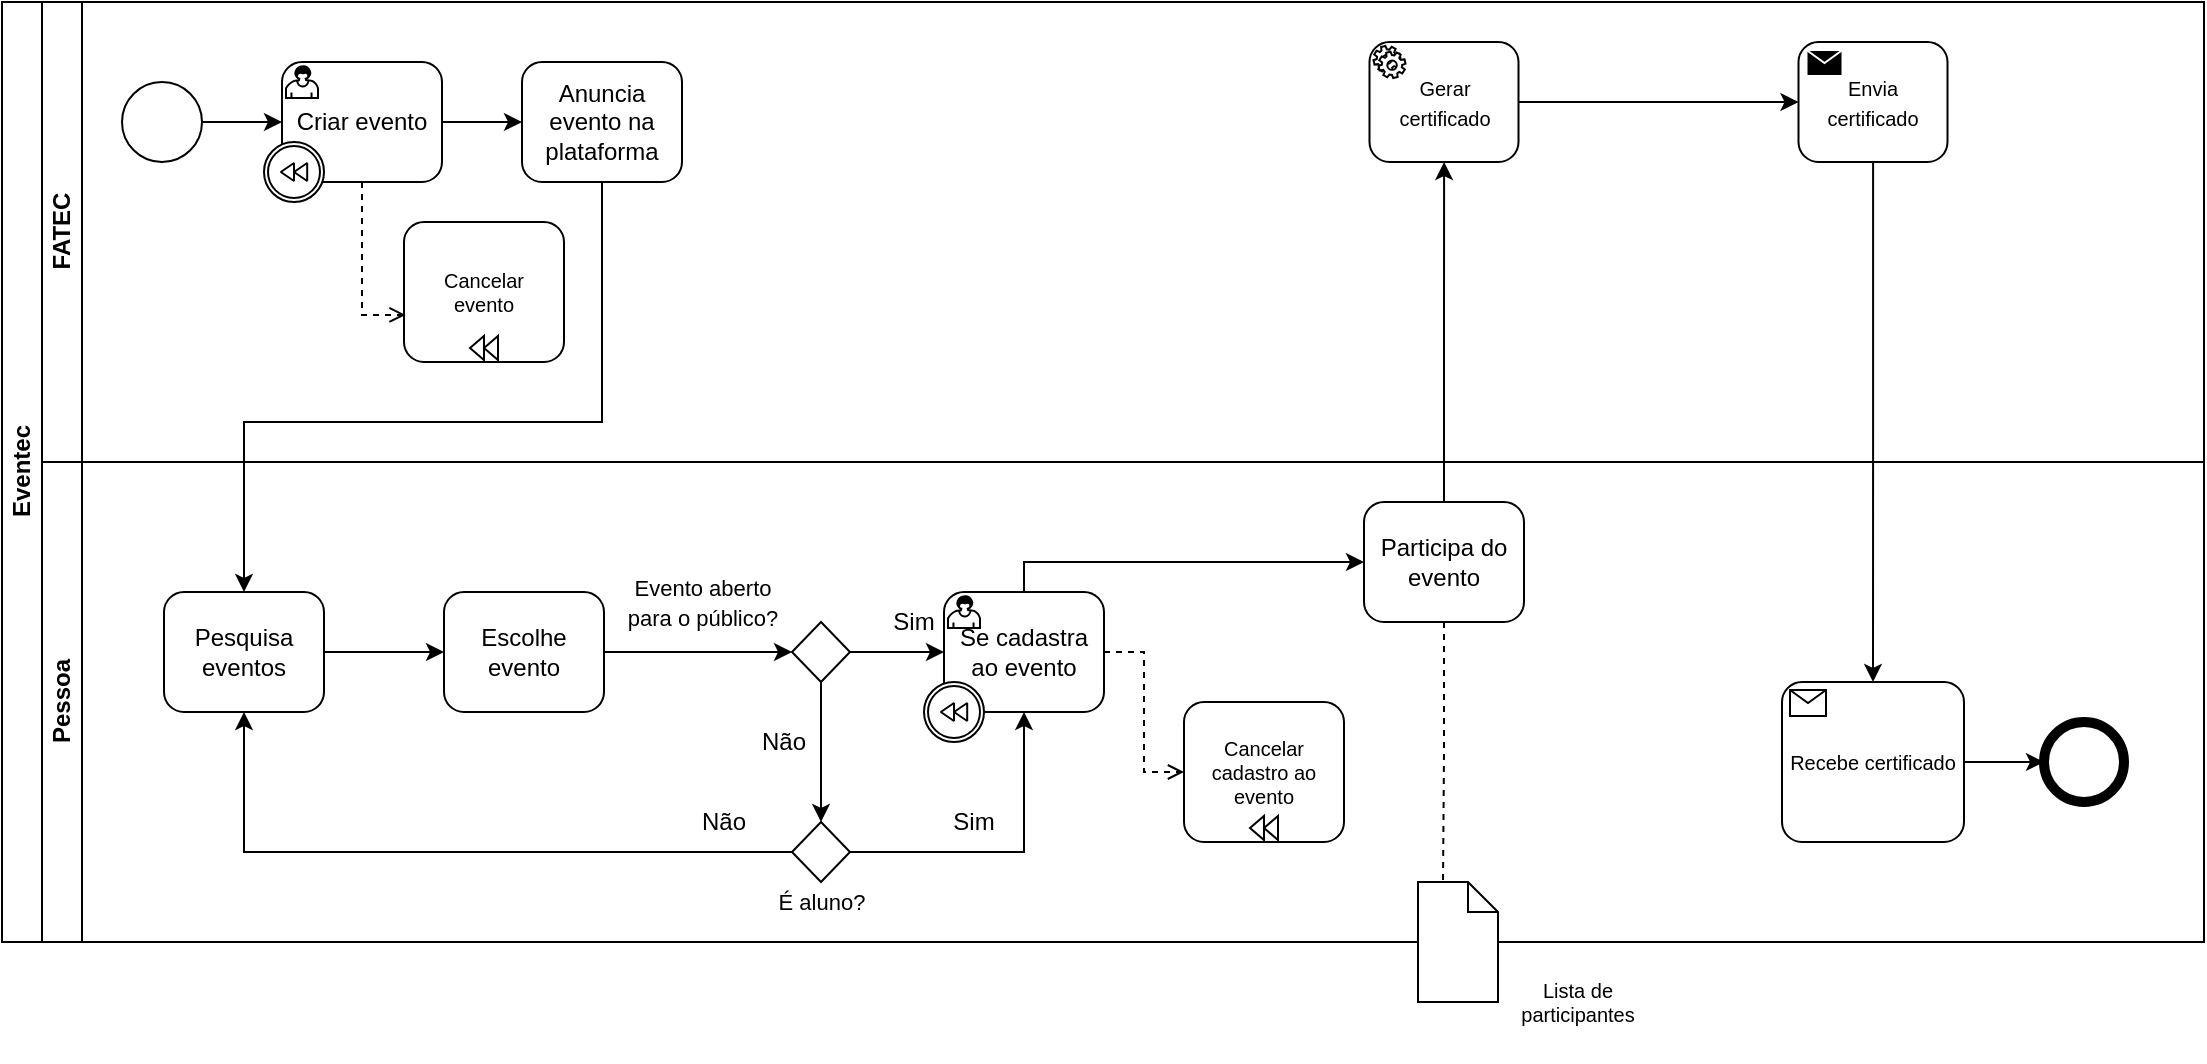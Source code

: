 <mxfile version="20.2.3" type="device" pages="3"><diagram id="prtHgNgQTEPvFCAcTncT" name="Page-1"><mxGraphModel dx="1422" dy="865" grid="1" gridSize="10" guides="1" tooltips="1" connect="1" arrows="1" fold="1" page="1" pageScale="1" pageWidth="827" pageHeight="1169" math="0" shadow="0"><root><mxCell id="0"/><mxCell id="1" parent="0"/><mxCell id="dNxyNK7c78bLwvsdeMH5-19" value="Eventec" style="swimlane;html=1;childLayout=stackLayout;resizeParent=1;resizeParentMax=0;horizontal=0;startSize=20;horizontalStack=0;" parent="1" vertex="1"><mxGeometry x="19" y="20" width="1101" height="470" as="geometry"/></mxCell><mxCell id="dNxyNK7c78bLwvsdeMH5-20" value="FATEC" style="swimlane;html=1;startSize=20;horizontal=0;" parent="dNxyNK7c78bLwvsdeMH5-19" vertex="1"><mxGeometry x="20" width="1081" height="230" as="geometry"/></mxCell><mxCell id="dNxyNK7c78bLwvsdeMH5-25" value="" style="edgeStyle=orthogonalEdgeStyle;rounded=0;orthogonalLoop=1;jettySize=auto;html=1;" parent="dNxyNK7c78bLwvsdeMH5-20" source="dNxyNK7c78bLwvsdeMH5-23" target="dNxyNK7c78bLwvsdeMH5-24" edge="1"><mxGeometry relative="1" as="geometry"><Array as="points"><mxPoint x="151" y="80"/><mxPoint x="151" y="80"/></Array></mxGeometry></mxCell><mxCell id="dNxyNK7c78bLwvsdeMH5-23" value="" style="ellipse;whiteSpace=wrap;html=1;" parent="dNxyNK7c78bLwvsdeMH5-20" vertex="1"><mxGeometry x="40" y="40" width="40" height="40" as="geometry"/></mxCell><mxCell id="YdyIZPquY_7sw6mEs9ZT-1" value="" style="edgeStyle=orthogonalEdgeStyle;rounded=0;orthogonalLoop=1;jettySize=auto;html=1;" parent="dNxyNK7c78bLwvsdeMH5-20" source="dNxyNK7c78bLwvsdeMH5-24" target="dNxyNK7c78bLwvsdeMH5-26" edge="1"><mxGeometry relative="1" as="geometry"/></mxCell><mxCell id="dNxyNK7c78bLwvsdeMH5-26" value="Anuncia evento na plataforma" style="points=[[0.25,0,0],[0.5,0,0],[0.75,0,0],[1,0.25,0],[1,0.5,0],[1,0.75,0],[0.75,1,0],[0.5,1,0],[0.25,1,0],[0,0.75,0],[0,0.5,0],[0,0.25,0]];shape=mxgraph.bpmn.task;whiteSpace=wrap;rectStyle=rounded;size=10;taskMarker=abstract;fontFamily=Helvetica;fontSize=12;fontColor=#000000;align=center;strokeColor=default;fillColor=default;html=1;" parent="dNxyNK7c78bLwvsdeMH5-20" vertex="1"><mxGeometry x="240" y="30" width="80" height="60" as="geometry"/></mxCell><mxCell id="YdyIZPquY_7sw6mEs9ZT-44" value="" style="edgeStyle=orthogonalEdgeStyle;rounded=0;orthogonalLoop=1;jettySize=auto;html=1;fontSize=10;" parent="dNxyNK7c78bLwvsdeMH5-20" source="YdyIZPquY_7sw6mEs9ZT-25" target="YdyIZPquY_7sw6mEs9ZT-43" edge="1"><mxGeometry relative="1" as="geometry"/></mxCell><mxCell id="YdyIZPquY_7sw6mEs9ZT-25" value="&lt;font style=&quot;font-size: 10px;&quot;&gt;Gerar certificado&lt;/font&gt;" style="points=[[0.25,0,0],[0.5,0,0],[0.75,0,0],[1,0.25,0],[1,0.5,0],[1,0.75,0],[0.75,1,0],[0.5,1,0],[0.25,1,0],[0,0.75,0],[0,0.5,0],[0,0.25,0]];shape=mxgraph.bpmn.task;whiteSpace=wrap;rectStyle=rounded;size=10;taskMarker=service;fontFamily=Helvetica;fontSize=12;fontColor=#000000;align=center;strokeColor=default;fillColor=default;html=1;" parent="dNxyNK7c78bLwvsdeMH5-20" vertex="1"><mxGeometry x="663.75" y="20" width="74.5" height="60" as="geometry"/></mxCell><mxCell id="YdyIZPquY_7sw6mEs9ZT-43" value="&lt;font style=&quot;font-size: 10px;&quot;&gt;Envia certificado&lt;/font&gt;" style="points=[[0.25,0,0],[0.5,0,0],[0.75,0,0],[1,0.25,0],[1,0.5,0],[1,0.75,0],[0.75,1,0],[0.5,1,0],[0.25,1,0],[0,0.75,0],[0,0.5,0],[0,0.25,0]];shape=mxgraph.bpmn.task;whiteSpace=wrap;rectStyle=rounded;size=10;taskMarker=send;fontFamily=Helvetica;fontSize=12;fontColor=#000000;align=center;strokeColor=default;fillColor=default;html=1;" parent="dNxyNK7c78bLwvsdeMH5-20" vertex="1"><mxGeometry x="878.25" y="20" width="74.5" height="60" as="geometry"/></mxCell><mxCell id="YdyIZPquY_7sw6mEs9ZT-54" value="Cancelar &#10;evento" style="points=[[0.25,0,0],[0.5,0,0],[0.75,0,0],[1,0.25,0],[1,0.5,0],[1,0.75,0],[0.75,1,0],[0.5,1,0],[0.25,1,0],[0,0.75,0],[0,0.5,0],[0,0.25,0]];shape=mxgraph.bpmn.task;whiteSpace=wrap;rectStyle=rounded;size=10;taskMarker=abstract;isLoopComp=1;fillStyle=auto;fontSize=10;strokeWidth=1;fillColor=default;gradientColor=none;" parent="dNxyNK7c78bLwvsdeMH5-20" vertex="1"><mxGeometry x="181" y="110" width="80" height="70" as="geometry"/></mxCell><mxCell id="YdyIZPquY_7sw6mEs9ZT-56" value="" style="group" parent="dNxyNK7c78bLwvsdeMH5-20" vertex="1" connectable="0"><mxGeometry x="111" y="30" width="89" height="70" as="geometry"/></mxCell><mxCell id="dNxyNK7c78bLwvsdeMH5-24" value="Criar evento" style="points=[[0.25,0,0],[0.5,0,0],[0.75,0,0],[1,0.25,0],[1,0.5,0],[1,0.75,0],[0.75,1,0],[0.5,1,0],[0.25,1,0],[0,0.75,0],[0,0.5,0],[0,0.25,0]];shape=mxgraph.bpmn.task;whiteSpace=wrap;rectStyle=rounded;size=10;taskMarker=user;fontFamily=Helvetica;fontSize=12;fontColor=#000000;align=center;strokeColor=default;fillColor=default;gradientColor=none;html=1;" parent="YdyIZPquY_7sw6mEs9ZT-56" vertex="1"><mxGeometry x="9" width="80" height="60" as="geometry"/></mxCell><mxCell id="YdyIZPquY_7sw6mEs9ZT-55" value="" style="points=[[0.145,0.145,0],[0.5,0,0],[0.855,0.145,0],[1,0.5,0],[0.855,0.855,0],[0.5,1,0],[0.145,0.855,0],[0,0.5,0]];shape=mxgraph.bpmn.event;html=1;verticalLabelPosition=bottom;labelBackgroundColor=#ffffff;verticalAlign=top;align=center;perimeter=ellipsePerimeter;outlineConnect=0;aspect=fixed;outline=boundInt;symbol=compensation;fillStyle=auto;fontSize=10;strokeWidth=1;fillColor=default;gradientColor=none;" parent="YdyIZPquY_7sw6mEs9ZT-56" vertex="1"><mxGeometry y="40" width="30" height="30" as="geometry"/></mxCell><mxCell id="YdyIZPquY_7sw6mEs9ZT-57" style="edgeStyle=orthogonalEdgeStyle;rounded=0;orthogonalLoop=1;jettySize=auto;html=1;entryX=0.01;entryY=0.664;entryDx=0;entryDy=0;entryPerimeter=0;dashed=1;fontSize=10;endArrow=open;endFill=0;" parent="dNxyNK7c78bLwvsdeMH5-20" source="dNxyNK7c78bLwvsdeMH5-24" target="YdyIZPquY_7sw6mEs9ZT-54" edge="1"><mxGeometry relative="1" as="geometry"/></mxCell><mxCell id="dNxyNK7c78bLwvsdeMH5-21" value="Pessoa" style="swimlane;html=1;startSize=20;horizontal=0;fillColor=default;gradientColor=none;" parent="dNxyNK7c78bLwvsdeMH5-19" vertex="1"><mxGeometry x="20" y="230" width="1081" height="240" as="geometry"/></mxCell><mxCell id="YdyIZPquY_7sw6mEs9ZT-5" value="" style="edgeStyle=orthogonalEdgeStyle;rounded=0;orthogonalLoop=1;jettySize=auto;html=1;" parent="dNxyNK7c78bLwvsdeMH5-21" source="YdyIZPquY_7sw6mEs9ZT-2" target="YdyIZPquY_7sw6mEs9ZT-4" edge="1"><mxGeometry relative="1" as="geometry"/></mxCell><mxCell id="YdyIZPquY_7sw6mEs9ZT-2" value="Pesquisa eventos" style="points=[[0.25,0,0],[0.5,0,0],[0.75,0,0],[1,0.25,0],[1,0.5,0],[1,0.75,0],[0.75,1,0],[0.5,1,0],[0.25,1,0],[0,0.75,0],[0,0.5,0],[0,0.25,0]];shape=mxgraph.bpmn.task;whiteSpace=wrap;rectStyle=rounded;size=10;taskMarker=abstract;fontFamily=Helvetica;fontSize=12;fontColor=#000000;align=center;strokeColor=default;fillColor=default;html=1;" parent="dNxyNK7c78bLwvsdeMH5-21" vertex="1"><mxGeometry x="61" y="65" width="80" height="60" as="geometry"/></mxCell><mxCell id="YdyIZPquY_7sw6mEs9ZT-7" value="" style="edgeStyle=orthogonalEdgeStyle;rounded=0;orthogonalLoop=1;jettySize=auto;html=1;" parent="dNxyNK7c78bLwvsdeMH5-21" source="YdyIZPquY_7sw6mEs9ZT-4" target="YdyIZPquY_7sw6mEs9ZT-6" edge="1"><mxGeometry relative="1" as="geometry"/></mxCell><mxCell id="YdyIZPquY_7sw6mEs9ZT-4" value="Escolhe evento" style="points=[[0.25,0,0],[0.5,0,0],[0.75,0,0],[1,0.25,0],[1,0.5,0],[1,0.75,0],[0.75,1,0],[0.5,1,0],[0.25,1,0],[0,0.75,0],[0,0.5,0],[0,0.25,0]];shape=mxgraph.bpmn.task;whiteSpace=wrap;rectStyle=rounded;size=10;taskMarker=abstract;fontFamily=Helvetica;fontSize=12;fontColor=#000000;align=center;strokeColor=default;fillColor=default;html=1;" parent="dNxyNK7c78bLwvsdeMH5-21" vertex="1"><mxGeometry x="201" y="65" width="80" height="60" as="geometry"/></mxCell><mxCell id="YdyIZPquY_7sw6mEs9ZT-16" value="" style="edgeStyle=orthogonalEdgeStyle;rounded=0;orthogonalLoop=1;jettySize=auto;html=1;fontSize=11;exitX=0.5;exitY=1;exitDx=0;exitDy=0;entryX=0.5;entryY=0;entryDx=0;entryDy=0;" parent="dNxyNK7c78bLwvsdeMH5-21" source="YdyIZPquY_7sw6mEs9ZT-6" target="YdyIZPquY_7sw6mEs9ZT-18" edge="1"><mxGeometry relative="1" as="geometry"><mxPoint x="485.5" y="125.0" as="sourcePoint"/><mxPoint x="485.5" y="180.0" as="targetPoint"/></mxGeometry></mxCell><mxCell id="YdyIZPquY_7sw6mEs9ZT-6" value="" style="rhombus;whiteSpace=wrap;html=1;fontColor=#000000;" parent="dNxyNK7c78bLwvsdeMH5-21" vertex="1"><mxGeometry x="375" y="80" width="29" height="30" as="geometry"/></mxCell><mxCell id="YdyIZPquY_7sw6mEs9ZT-8" value="&lt;font style=&quot;font-size: 11px;&quot;&gt;Evento aberto para o público?&lt;/font&gt;" style="text;html=1;strokeColor=none;fillColor=none;align=center;verticalAlign=middle;whiteSpace=wrap;rounded=0;fillStyle=auto;" parent="dNxyNK7c78bLwvsdeMH5-21" vertex="1"><mxGeometry x="291" y="55" width="79" height="30" as="geometry"/></mxCell><mxCell id="YdyIZPquY_7sw6mEs9ZT-14" value="" style="edgeStyle=orthogonalEdgeStyle;rounded=0;orthogonalLoop=1;jettySize=auto;html=1;" parent="dNxyNK7c78bLwvsdeMH5-21" source="YdyIZPquY_7sw6mEs9ZT-9" target="YdyIZPquY_7sw6mEs9ZT-13" edge="1"><mxGeometry relative="1" as="geometry"><Array as="points"><mxPoint x="491" y="50"/></Array></mxGeometry></mxCell><mxCell id="YdyIZPquY_7sw6mEs9ZT-50" style="edgeStyle=orthogonalEdgeStyle;rounded=0;orthogonalLoop=1;jettySize=auto;html=1;entryX=0;entryY=0.5;entryDx=0;entryDy=0;entryPerimeter=0;dashed=1;fontSize=10;endArrow=open;endFill=0;" parent="dNxyNK7c78bLwvsdeMH5-21" source="YdyIZPquY_7sw6mEs9ZT-9" target="YdyIZPquY_7sw6mEs9ZT-49" edge="1"><mxGeometry relative="1" as="geometry"/></mxCell><mxCell id="YdyIZPquY_7sw6mEs9ZT-12" value="Sim" style="text;html=1;strokeColor=none;fillColor=none;align=center;verticalAlign=middle;whiteSpace=wrap;rounded=0;fillStyle=auto;" parent="dNxyNK7c78bLwvsdeMH5-21" vertex="1"><mxGeometry x="421" y="65" width="30" height="30" as="geometry"/></mxCell><mxCell id="YdyIZPquY_7sw6mEs9ZT-11" value="" style="edgeStyle=orthogonalEdgeStyle;rounded=0;orthogonalLoop=1;jettySize=auto;html=1;" parent="dNxyNK7c78bLwvsdeMH5-21" source="YdyIZPquY_7sw6mEs9ZT-6" target="YdyIZPquY_7sw6mEs9ZT-9" edge="1"><mxGeometry relative="1" as="geometry"/></mxCell><mxCell id="YdyIZPquY_7sw6mEs9ZT-13" value="Participa do evento" style="points=[[0.25,0,0],[0.5,0,0],[0.75,0,0],[1,0.25,0],[1,0.5,0],[1,0.75,0],[0.75,1,0],[0.5,1,0],[0.25,1,0],[0,0.75,0],[0,0.5,0],[0,0.25,0]];shape=mxgraph.bpmn.task;whiteSpace=wrap;rectStyle=rounded;size=10;taskMarker=abstract;fontFamily=Helvetica;fontSize=12;fontColor=#000000;align=center;strokeColor=default;fillColor=default;html=1;" parent="dNxyNK7c78bLwvsdeMH5-21" vertex="1"><mxGeometry x="661" y="20" width="80" height="60" as="geometry"/></mxCell><mxCell id="YdyIZPquY_7sw6mEs9ZT-17" value="Não" style="text;html=1;strokeColor=none;fillColor=none;align=center;verticalAlign=middle;whiteSpace=wrap;rounded=0;fillStyle=auto;" parent="dNxyNK7c78bLwvsdeMH5-21" vertex="1"><mxGeometry x="356" y="125" width="30" height="30" as="geometry"/></mxCell><mxCell id="YdyIZPquY_7sw6mEs9ZT-21" style="edgeStyle=orthogonalEdgeStyle;rounded=0;orthogonalLoop=1;jettySize=auto;html=1;entryX=0.5;entryY=1;entryDx=0;entryDy=0;entryPerimeter=0;fontSize=11;" parent="dNxyNK7c78bLwvsdeMH5-21" source="YdyIZPquY_7sw6mEs9ZT-18" target="YdyIZPquY_7sw6mEs9ZT-2" edge="1"><mxGeometry relative="1" as="geometry"/></mxCell><mxCell id="YdyIZPquY_7sw6mEs9ZT-23" style="edgeStyle=orthogonalEdgeStyle;rounded=0;orthogonalLoop=1;jettySize=auto;html=1;entryX=0.5;entryY=1;entryDx=0;entryDy=0;entryPerimeter=0;fontSize=11;" parent="dNxyNK7c78bLwvsdeMH5-21" source="YdyIZPquY_7sw6mEs9ZT-18" target="YdyIZPquY_7sw6mEs9ZT-9" edge="1"><mxGeometry relative="1" as="geometry"/></mxCell><mxCell id="YdyIZPquY_7sw6mEs9ZT-18" value="" style="rhombus;whiteSpace=wrap;html=1;fontColor=#000000;" parent="dNxyNK7c78bLwvsdeMH5-21" vertex="1"><mxGeometry x="375" y="180" width="29" height="30" as="geometry"/></mxCell><mxCell id="YdyIZPquY_7sw6mEs9ZT-20" value="É aluno?" style="text;html=1;strokeColor=none;fillColor=none;align=center;verticalAlign=middle;whiteSpace=wrap;rounded=0;fillStyle=auto;fontSize=11;" parent="dNxyNK7c78bLwvsdeMH5-21" vertex="1"><mxGeometry x="364.5" y="210" width="50" height="20" as="geometry"/></mxCell><mxCell id="YdyIZPquY_7sw6mEs9ZT-22" value="Não" style="text;html=1;strokeColor=none;fillColor=none;align=center;verticalAlign=middle;whiteSpace=wrap;rounded=0;fillStyle=auto;" parent="dNxyNK7c78bLwvsdeMH5-21" vertex="1"><mxGeometry x="326" y="165" width="30" height="30" as="geometry"/></mxCell><mxCell id="YdyIZPquY_7sw6mEs9ZT-24" value="Sim" style="text;html=1;strokeColor=none;fillColor=none;align=center;verticalAlign=middle;whiteSpace=wrap;rounded=0;fillStyle=auto;" parent="dNxyNK7c78bLwvsdeMH5-21" vertex="1"><mxGeometry x="451" y="165" width="30" height="30" as="geometry"/></mxCell><mxCell id="YdyIZPquY_7sw6mEs9ZT-40" value="&lt;font style=&quot;font-size: 10px;&quot;&gt;Recebe certificado&lt;/font&gt;" style="points=[[0.25,0,0],[0.5,0,0],[0.75,0,0],[1,0.25,0],[1,0.5,0],[1,0.75,0],[0.75,1,0],[0.5,1,0],[0.25,1,0],[0,0.75,0],[0,0.5,0],[0,0.25,0]];shape=mxgraph.bpmn.task;whiteSpace=wrap;rectStyle=rounded;size=10;taskMarker=receive;fontFamily=Helvetica;fontSize=12;fontColor=#000000;align=center;strokeColor=default;fillColor=default;html=1;" parent="dNxyNK7c78bLwvsdeMH5-21" vertex="1"><mxGeometry x="870" y="110" width="91" height="80" as="geometry"/></mxCell><mxCell id="YdyIZPquY_7sw6mEs9ZT-38" value="" style="ellipse;whiteSpace=wrap;html=1;gradientColor=none;strokeWidth=5;" parent="dNxyNK7c78bLwvsdeMH5-21" vertex="1"><mxGeometry x="1001" y="130" width="40" height="40" as="geometry"/></mxCell><mxCell id="YdyIZPquY_7sw6mEs9ZT-42" value="" style="edgeStyle=orthogonalEdgeStyle;rounded=0;orthogonalLoop=1;jettySize=auto;html=1;fontSize=10;" parent="dNxyNK7c78bLwvsdeMH5-21" source="YdyIZPquY_7sw6mEs9ZT-40" edge="1"><mxGeometry relative="1" as="geometry"><mxPoint x="1001" y="150.0" as="targetPoint"/></mxGeometry></mxCell><mxCell id="YdyIZPquY_7sw6mEs9ZT-49" value="Cancelar cadastro ao evento" style="points=[[0.25,0,0],[0.5,0,0],[0.75,0,0],[1,0.25,0],[1,0.5,0],[1,0.75,0],[0.75,1,0],[0.5,1,0],[0.25,1,0],[0,0.75,0],[0,0.5,0],[0,0.25,0]];shape=mxgraph.bpmn.task;whiteSpace=wrap;rectStyle=rounded;size=10;taskMarker=abstract;isLoopComp=1;fillStyle=auto;fontSize=10;strokeWidth=1;fillColor=default;gradientColor=none;" parent="dNxyNK7c78bLwvsdeMH5-21" vertex="1"><mxGeometry x="571" y="120" width="80" height="70" as="geometry"/></mxCell><mxCell id="YdyIZPquY_7sw6mEs9ZT-53" value="" style="group" parent="dNxyNK7c78bLwvsdeMH5-21" vertex="1" connectable="0"><mxGeometry x="441" y="65" width="90" height="75" as="geometry"/></mxCell><mxCell id="YdyIZPquY_7sw6mEs9ZT-9" value="Se cadastra ao evento" style="points=[[0.25,0,0],[0.5,0,0],[0.75,0,0],[1,0.25,0],[1,0.5,0],[1,0.75,0],[0.75,1,0],[0.5,1,0],[0.25,1,0],[0,0.75,0],[0,0.5,0],[0,0.25,0]];shape=mxgraph.bpmn.task;whiteSpace=wrap;rectStyle=rounded;size=10;taskMarker=user;fontFamily=Helvetica;fontSize=12;fontColor=#000000;align=center;strokeColor=default;fillColor=default;html=1;" parent="YdyIZPquY_7sw6mEs9ZT-53" vertex="1"><mxGeometry x="10" width="80" height="60" as="geometry"/></mxCell><mxCell id="YdyIZPquY_7sw6mEs9ZT-52" value="" style="points=[[0.145,0.145,0],[0.5,0,0],[0.855,0.145,0],[1,0.5,0],[0.855,0.855,0],[0.5,1,0],[0.145,0.855,0],[0,0.5,0]];shape=mxgraph.bpmn.event;html=1;verticalLabelPosition=bottom;labelBackgroundColor=#ffffff;verticalAlign=top;align=center;perimeter=ellipsePerimeter;outlineConnect=0;aspect=fixed;outline=boundInt;symbol=compensation;fillStyle=auto;fontSize=10;strokeWidth=1;fillColor=default;gradientColor=none;" parent="YdyIZPquY_7sw6mEs9ZT-53" vertex="1"><mxGeometry y="45" width="30" height="30" as="geometry"/></mxCell><mxCell id="YdyIZPquY_7sw6mEs9ZT-3" value="" style="edgeStyle=orthogonalEdgeStyle;rounded=0;orthogonalLoop=1;jettySize=auto;html=1;" parent="dNxyNK7c78bLwvsdeMH5-19" source="dNxyNK7c78bLwvsdeMH5-26" target="YdyIZPquY_7sw6mEs9ZT-2" edge="1"><mxGeometry relative="1" as="geometry"><Array as="points"><mxPoint x="300" y="210"/><mxPoint x="121" y="210"/></Array></mxGeometry></mxCell><mxCell id="YdyIZPquY_7sw6mEs9ZT-30" value="" style="edgeStyle=orthogonalEdgeStyle;rounded=0;orthogonalLoop=1;jettySize=auto;html=1;fontSize=10;" parent="dNxyNK7c78bLwvsdeMH5-19" source="YdyIZPquY_7sw6mEs9ZT-13" target="YdyIZPquY_7sw6mEs9ZT-25" edge="1"><mxGeometry relative="1" as="geometry"/></mxCell><mxCell id="YdyIZPquY_7sw6mEs9ZT-45" value="" style="edgeStyle=orthogonalEdgeStyle;rounded=0;orthogonalLoop=1;jettySize=auto;html=1;fontSize=10;" parent="dNxyNK7c78bLwvsdeMH5-19" source="YdyIZPquY_7sw6mEs9ZT-43" target="YdyIZPquY_7sw6mEs9ZT-40" edge="1"><mxGeometry relative="1" as="geometry"/></mxCell><mxCell id="YdyIZPquY_7sw6mEs9ZT-46" value="" style="shape=mxgraph.bpmn.data;labelPosition=center;verticalLabelPosition=bottom;align=center;verticalAlign=top;whiteSpace=wrap;size=15;html=1;fillStyle=auto;fontSize=10;strokeWidth=1;fillColor=default;gradientColor=none;" parent="1" vertex="1"><mxGeometry x="727" y="460" width="40" height="60" as="geometry"/></mxCell><mxCell id="YdyIZPquY_7sw6mEs9ZT-47" style="edgeStyle=orthogonalEdgeStyle;rounded=0;orthogonalLoop=1;jettySize=auto;html=1;entryX=0;entryY=0;entryDx=12.5;entryDy=0;entryPerimeter=0;fontSize=10;dashed=1;endArrow=none;endFill=0;exitX=0.5;exitY=1;exitDx=0;exitDy=0;exitPerimeter=0;" parent="1" source="YdyIZPquY_7sw6mEs9ZT-13" target="YdyIZPquY_7sw6mEs9ZT-46" edge="1"><mxGeometry relative="1" as="geometry"><mxPoint x="740" y="240" as="sourcePoint"/></mxGeometry></mxCell><mxCell id="YdyIZPquY_7sw6mEs9ZT-48" value="Lista de participantes" style="text;html=1;strokeColor=none;fillColor=none;align=center;verticalAlign=middle;whiteSpace=wrap;rounded=0;fillStyle=auto;fontSize=10;" parent="1" vertex="1"><mxGeometry x="777" y="490" width="60" height="60" as="geometry"/></mxCell></root></mxGraphModel></diagram><diagram id="8FFed4h-5HtPBYfu9Eld" name="Página-2"><mxGraphModel dx="1422" dy="865" grid="1" gridSize="10" guides="1" tooltips="1" connect="1" arrows="1" fold="1" page="1" pageScale="1" pageWidth="827" pageHeight="1169" math="0" shadow="0"><root><mxCell id="0"/><mxCell id="1" parent="0"/><mxCell id="gJP5-0ZX65lnJ2jsOO3G-1" value="Eventec" style="swimlane;html=1;childLayout=stackLayout;resizeParent=1;resizeParentMax=0;horizontal=0;startSize=20;horizontalStack=0;" vertex="1" parent="1"><mxGeometry x="110" y="20" width="591" height="470" as="geometry"/></mxCell><mxCell id="gJP5-0ZX65lnJ2jsOO3G-2" value="FATEC" style="swimlane;html=1;startSize=20;horizontal=0;" vertex="1" parent="gJP5-0ZX65lnJ2jsOO3G-1"><mxGeometry x="20" width="571" height="230" as="geometry"/></mxCell><mxCell id="gJP5-0ZX65lnJ2jsOO3G-3" value="" style="edgeStyle=orthogonalEdgeStyle;rounded=0;orthogonalLoop=1;jettySize=auto;html=1;" edge="1" parent="gJP5-0ZX65lnJ2jsOO3G-2" source="gJP5-0ZX65lnJ2jsOO3G-4" target="gJP5-0ZX65lnJ2jsOO3G-12"><mxGeometry relative="1" as="geometry"><Array as="points"><mxPoint x="151" y="80"/><mxPoint x="151" y="80"/></Array></mxGeometry></mxCell><mxCell id="gJP5-0ZX65lnJ2jsOO3G-4" value="" style="ellipse;whiteSpace=wrap;html=1;" vertex="1" parent="gJP5-0ZX65lnJ2jsOO3G-2"><mxGeometry x="40" y="40" width="40" height="40" as="geometry"/></mxCell><mxCell id="gJP5-0ZX65lnJ2jsOO3G-5" value="" style="edgeStyle=orthogonalEdgeStyle;rounded=0;orthogonalLoop=1;jettySize=auto;html=1;" edge="1" parent="gJP5-0ZX65lnJ2jsOO3G-2" source="gJP5-0ZX65lnJ2jsOO3G-12" target="gJP5-0ZX65lnJ2jsOO3G-6"><mxGeometry relative="1" as="geometry"/></mxCell><mxCell id="gJP5-0ZX65lnJ2jsOO3G-6" value="Anuncia evento na plataforma" style="points=[[0.25,0,0],[0.5,0,0],[0.75,0,0],[1,0.25,0],[1,0.5,0],[1,0.75,0],[0.75,1,0],[0.5,1,0],[0.25,1,0],[0,0.75,0],[0,0.5,0],[0,0.25,0]];shape=mxgraph.bpmn.task;whiteSpace=wrap;rectStyle=rounded;size=10;taskMarker=abstract;fontFamily=Helvetica;fontSize=12;fontColor=#000000;align=center;strokeColor=default;fillColor=default;html=1;" vertex="1" parent="gJP5-0ZX65lnJ2jsOO3G-2"><mxGeometry x="240" y="30" width="80" height="60" as="geometry"/></mxCell><mxCell id="gJP5-0ZX65lnJ2jsOO3G-10" value="Cancelar &#10;evento" style="points=[[0.25,0,0],[0.5,0,0],[0.75,0,0],[1,0.25,0],[1,0.5,0],[1,0.75,0],[0.75,1,0],[0.5,1,0],[0.25,1,0],[0,0.75,0],[0,0.5,0],[0,0.25,0]];shape=mxgraph.bpmn.task;whiteSpace=wrap;rectStyle=rounded;size=10;taskMarker=abstract;isLoopComp=1;fillStyle=auto;fontSize=10;strokeWidth=1;fillColor=default;gradientColor=none;" vertex="1" parent="gJP5-0ZX65lnJ2jsOO3G-2"><mxGeometry x="181" y="110" width="80" height="70" as="geometry"/></mxCell><mxCell id="gJP5-0ZX65lnJ2jsOO3G-11" value="" style="group" vertex="1" connectable="0" parent="gJP5-0ZX65lnJ2jsOO3G-2"><mxGeometry x="111" y="30" width="89" height="70" as="geometry"/></mxCell><mxCell id="gJP5-0ZX65lnJ2jsOO3G-12" value="Criar evento" style="points=[[0.25,0,0],[0.5,0,0],[0.75,0,0],[1,0.25,0],[1,0.5,0],[1,0.75,0],[0.75,1,0],[0.5,1,0],[0.25,1,0],[0,0.75,0],[0,0.5,0],[0,0.25,0]];shape=mxgraph.bpmn.task;whiteSpace=wrap;rectStyle=rounded;size=10;taskMarker=user;fontFamily=Helvetica;fontSize=12;fontColor=#000000;align=center;strokeColor=default;fillColor=default;gradientColor=none;html=1;" vertex="1" parent="gJP5-0ZX65lnJ2jsOO3G-11"><mxGeometry x="9" width="80" height="60" as="geometry"/></mxCell><mxCell id="gJP5-0ZX65lnJ2jsOO3G-13" value="" style="points=[[0.145,0.145,0],[0.5,0,0],[0.855,0.145,0],[1,0.5,0],[0.855,0.855,0],[0.5,1,0],[0.145,0.855,0],[0,0.5,0]];shape=mxgraph.bpmn.event;html=1;verticalLabelPosition=bottom;labelBackgroundColor=#ffffff;verticalAlign=top;align=center;perimeter=ellipsePerimeter;outlineConnect=0;aspect=fixed;outline=boundInt;symbol=compensation;fillStyle=auto;fontSize=10;strokeWidth=1;fillColor=default;gradientColor=none;" vertex="1" parent="gJP5-0ZX65lnJ2jsOO3G-11"><mxGeometry y="40" width="30" height="30" as="geometry"/></mxCell><mxCell id="gJP5-0ZX65lnJ2jsOO3G-14" style="edgeStyle=orthogonalEdgeStyle;rounded=0;orthogonalLoop=1;jettySize=auto;html=1;entryX=0.01;entryY=0.664;entryDx=0;entryDy=0;entryPerimeter=0;dashed=1;fontSize=10;endArrow=open;endFill=0;" edge="1" parent="gJP5-0ZX65lnJ2jsOO3G-2" source="gJP5-0ZX65lnJ2jsOO3G-12" target="gJP5-0ZX65lnJ2jsOO3G-10"><mxGeometry relative="1" as="geometry"/></mxCell><mxCell id="gJP5-0ZX65lnJ2jsOO3G-15" value="Pessoa" style="swimlane;html=1;startSize=20;horizontal=0;fillColor=default;gradientColor=none;" vertex="1" parent="gJP5-0ZX65lnJ2jsOO3G-1"><mxGeometry x="20" y="230" width="571" height="240" as="geometry"/></mxCell><mxCell id="gJP5-0ZX65lnJ2jsOO3G-16" value="" style="edgeStyle=orthogonalEdgeStyle;rounded=0;orthogonalLoop=1;jettySize=auto;html=1;" edge="1" parent="gJP5-0ZX65lnJ2jsOO3G-15" source="gJP5-0ZX65lnJ2jsOO3G-17" target="gJP5-0ZX65lnJ2jsOO3G-19"><mxGeometry relative="1" as="geometry"/></mxCell><mxCell id="gJP5-0ZX65lnJ2jsOO3G-17" value="Pesquisa eventos" style="points=[[0.25,0,0],[0.5,0,0],[0.75,0,0],[1,0.25,0],[1,0.5,0],[1,0.75,0],[0.75,1,0],[0.5,1,0],[0.25,1,0],[0,0.75,0],[0,0.5,0],[0,0.25,0]];shape=mxgraph.bpmn.task;whiteSpace=wrap;rectStyle=rounded;size=10;taskMarker=abstract;fontFamily=Helvetica;fontSize=12;fontColor=#000000;align=center;strokeColor=default;fillColor=default;html=1;" vertex="1" parent="gJP5-0ZX65lnJ2jsOO3G-15"><mxGeometry x="61" y="65" width="80" height="60" as="geometry"/></mxCell><mxCell id="gJP5-0ZX65lnJ2jsOO3G-18" value="" style="edgeStyle=orthogonalEdgeStyle;rounded=0;orthogonalLoop=1;jettySize=auto;html=1;" edge="1" parent="gJP5-0ZX65lnJ2jsOO3G-15" source="gJP5-0ZX65lnJ2jsOO3G-19" target="gJP5-0ZX65lnJ2jsOO3G-21"><mxGeometry relative="1" as="geometry"/></mxCell><mxCell id="gJP5-0ZX65lnJ2jsOO3G-19" value="Escolhe evento" style="points=[[0.25,0,0],[0.5,0,0],[0.75,0,0],[1,0.25,0],[1,0.5,0],[1,0.75,0],[0.75,1,0],[0.5,1,0],[0.25,1,0],[0,0.75,0],[0,0.5,0],[0,0.25,0]];shape=mxgraph.bpmn.task;whiteSpace=wrap;rectStyle=rounded;size=10;taskMarker=abstract;fontFamily=Helvetica;fontSize=12;fontColor=#000000;align=center;strokeColor=default;fillColor=default;html=1;" vertex="1" parent="gJP5-0ZX65lnJ2jsOO3G-15"><mxGeometry x="201" y="65" width="80" height="60" as="geometry"/></mxCell><mxCell id="gJP5-0ZX65lnJ2jsOO3G-20" value="" style="edgeStyle=orthogonalEdgeStyle;rounded=0;orthogonalLoop=1;jettySize=auto;html=1;fontSize=11;exitX=0.5;exitY=1;exitDx=0;exitDy=0;entryX=0.5;entryY=0;entryDx=0;entryDy=0;" edge="1" parent="gJP5-0ZX65lnJ2jsOO3G-15" source="gJP5-0ZX65lnJ2jsOO3G-21" target="gJP5-0ZX65lnJ2jsOO3G-31"><mxGeometry relative="1" as="geometry"><mxPoint x="485.5" y="125.0" as="sourcePoint"/><mxPoint x="485.5" y="180.0" as="targetPoint"/></mxGeometry></mxCell><mxCell id="gJP5-0ZX65lnJ2jsOO3G-21" value="" style="rhombus;whiteSpace=wrap;html=1;fontColor=#000000;" vertex="1" parent="gJP5-0ZX65lnJ2jsOO3G-15"><mxGeometry x="375" y="80" width="29" height="30" as="geometry"/></mxCell><mxCell id="gJP5-0ZX65lnJ2jsOO3G-22" value="&lt;font style=&quot;font-size: 11px;&quot;&gt;Evento aberto para o público?&lt;/font&gt;" style="text;html=1;strokeColor=none;fillColor=none;align=center;verticalAlign=middle;whiteSpace=wrap;rounded=0;fillStyle=auto;" vertex="1" parent="gJP5-0ZX65lnJ2jsOO3G-15"><mxGeometry x="291" y="55" width="79" height="30" as="geometry"/></mxCell><mxCell id="gJP5-0ZX65lnJ2jsOO3G-25" value="Sim" style="text;html=1;strokeColor=none;fillColor=none;align=center;verticalAlign=middle;whiteSpace=wrap;rounded=0;fillStyle=auto;" vertex="1" parent="gJP5-0ZX65lnJ2jsOO3G-15"><mxGeometry x="421" y="65" width="30" height="30" as="geometry"/></mxCell><mxCell id="gJP5-0ZX65lnJ2jsOO3G-26" value="" style="edgeStyle=orthogonalEdgeStyle;rounded=0;orthogonalLoop=1;jettySize=auto;html=1;entryX=0;entryY=0.5;entryDx=0;entryDy=0;entryPerimeter=0;" edge="1" parent="gJP5-0ZX65lnJ2jsOO3G-15" source="gJP5-0ZX65lnJ2jsOO3G-21" target="gJP5-0ZX65lnJ2jsOO3G-109"><mxGeometry relative="1" as="geometry"><mxPoint x="451" y="95" as="targetPoint"/></mxGeometry></mxCell><mxCell id="gJP5-0ZX65lnJ2jsOO3G-28" value="Não" style="text;html=1;strokeColor=none;fillColor=none;align=center;verticalAlign=middle;whiteSpace=wrap;rounded=0;fillStyle=auto;" vertex="1" parent="gJP5-0ZX65lnJ2jsOO3G-15"><mxGeometry x="356" y="125" width="30" height="30" as="geometry"/></mxCell><mxCell id="gJP5-0ZX65lnJ2jsOO3G-29" style="edgeStyle=orthogonalEdgeStyle;rounded=0;orthogonalLoop=1;jettySize=auto;html=1;entryX=0.5;entryY=1;entryDx=0;entryDy=0;entryPerimeter=0;fontSize=11;" edge="1" parent="gJP5-0ZX65lnJ2jsOO3G-15" source="gJP5-0ZX65lnJ2jsOO3G-31" target="gJP5-0ZX65lnJ2jsOO3G-17"><mxGeometry relative="1" as="geometry"/></mxCell><mxCell id="gJP5-0ZX65lnJ2jsOO3G-30" style="edgeStyle=orthogonalEdgeStyle;rounded=0;orthogonalLoop=1;jettySize=auto;html=1;fontSize=11;" edge="1" parent="gJP5-0ZX65lnJ2jsOO3G-15" source="gJP5-0ZX65lnJ2jsOO3G-31" target="gJP5-0ZX65lnJ2jsOO3G-109"><mxGeometry relative="1" as="geometry"><mxPoint x="491" y="125" as="targetPoint"/></mxGeometry></mxCell><mxCell id="gJP5-0ZX65lnJ2jsOO3G-31" value="" style="rhombus;whiteSpace=wrap;html=1;fontColor=#000000;" vertex="1" parent="gJP5-0ZX65lnJ2jsOO3G-15"><mxGeometry x="375" y="180" width="29" height="30" as="geometry"/></mxCell><mxCell id="gJP5-0ZX65lnJ2jsOO3G-32" value="É aluno?" style="text;html=1;strokeColor=none;fillColor=none;align=center;verticalAlign=middle;whiteSpace=wrap;rounded=0;fillStyle=auto;fontSize=11;" vertex="1" parent="gJP5-0ZX65lnJ2jsOO3G-15"><mxGeometry x="364.5" y="210" width="50" height="20" as="geometry"/></mxCell><mxCell id="gJP5-0ZX65lnJ2jsOO3G-33" value="Não" style="text;html=1;strokeColor=none;fillColor=none;align=center;verticalAlign=middle;whiteSpace=wrap;rounded=0;fillStyle=auto;" vertex="1" parent="gJP5-0ZX65lnJ2jsOO3G-15"><mxGeometry x="326" y="165" width="30" height="30" as="geometry"/></mxCell><mxCell id="gJP5-0ZX65lnJ2jsOO3G-34" value="Sim" style="text;html=1;strokeColor=none;fillColor=none;align=center;verticalAlign=middle;whiteSpace=wrap;rounded=0;fillStyle=auto;" vertex="1" parent="gJP5-0ZX65lnJ2jsOO3G-15"><mxGeometry x="451" y="165" width="30" height="30" as="geometry"/></mxCell><mxCell id="gJP5-0ZX65lnJ2jsOO3G-109" value="" style="points=[[0.145,0.145,0],[0.5,0,0],[0.855,0.145,0],[1,0.5,0],[0.855,0.855,0],[0.5,1,0],[0.145,0.855,0],[0,0.5,0]];shape=mxgraph.bpmn.event;html=1;verticalLabelPosition=bottom;labelBackgroundColor=#ffffff;verticalAlign=top;align=center;perimeter=ellipsePerimeter;outlineConnect=0;aspect=fixed;outline=throwing;symbol=link;" vertex="1" parent="gJP5-0ZX65lnJ2jsOO3G-15"><mxGeometry x="461" y="70" width="50" height="50" as="geometry"/></mxCell><mxCell id="gJP5-0ZX65lnJ2jsOO3G-42" value="" style="edgeStyle=orthogonalEdgeStyle;rounded=0;orthogonalLoop=1;jettySize=auto;html=1;" edge="1" parent="gJP5-0ZX65lnJ2jsOO3G-1" source="gJP5-0ZX65lnJ2jsOO3G-6" target="gJP5-0ZX65lnJ2jsOO3G-17"><mxGeometry relative="1" as="geometry"><Array as="points"><mxPoint x="300" y="210"/><mxPoint x="121" y="210"/></Array></mxGeometry></mxCell></root></mxGraphModel></diagram><diagram id="TMGofLvJNlLmMijj6DC3" name="Página-3"><mxGraphModel dx="1422" dy="865" grid="1" gridSize="10" guides="1" tooltips="1" connect="1" arrows="1" fold="1" page="1" pageScale="1" pageWidth="827" pageHeight="1169" math="0" shadow="0"><root><mxCell id="0"/><mxCell id="1" parent="0"/><mxCell id="_PsJORJAsikZf9ZJobH9-1" value="" style="shape=mxgraph.bpmn.data;labelPosition=center;verticalLabelPosition=bottom;align=center;verticalAlign=top;whiteSpace=wrap;size=15;html=1;fillStyle=auto;fontSize=10;strokeWidth=1;fillColor=default;gradientColor=none;" vertex="1" parent="1"><mxGeometry x="469" y="510" width="40" height="60" as="geometry"/></mxCell><mxCell id="_PsJORJAsikZf9ZJobH9-2" style="edgeStyle=orthogonalEdgeStyle;rounded=0;orthogonalLoop=1;jettySize=auto;html=1;entryX=0.5;entryY=0;entryDx=0;entryDy=0;entryPerimeter=0;fontSize=10;dashed=1;endArrow=none;endFill=0;exitX=0.75;exitY=1;exitDx=0;exitDy=0;exitPerimeter=0;" edge="1" parent="1" source="_PsJORJAsikZf9ZJobH9-16" target="_PsJORJAsikZf9ZJobH9-1"><mxGeometry relative="1" as="geometry"><mxPoint x="689" y="-280" as="sourcePoint"/></mxGeometry></mxCell><mxCell id="_PsJORJAsikZf9ZJobH9-3" value="Lista de participantes" style="text;html=1;strokeColor=none;fillColor=none;align=center;verticalAlign=middle;whiteSpace=wrap;rounded=0;fillStyle=auto;fontSize=10;" vertex="1" parent="1"><mxGeometry x="509" y="510" width="60" height="60" as="geometry"/></mxCell><mxCell id="_PsJORJAsikZf9ZJobH9-4" value="Eventec" style="swimlane;html=1;childLayout=stackLayout;resizeParent=1;resizeParentMax=0;horizontal=0;startSize=20;horizontalStack=0;" vertex="1" parent="1"><mxGeometry x="118" y="20" width="591" height="470" as="geometry"/></mxCell><mxCell id="_PsJORJAsikZf9ZJobH9-5" value="FATEC" style="swimlane;html=1;startSize=20;horizontal=0;" vertex="1" parent="_PsJORJAsikZf9ZJobH9-4"><mxGeometry x="20" width="571" height="230" as="geometry"/></mxCell><mxCell id="_PsJORJAsikZf9ZJobH9-6" value="" style="edgeStyle=orthogonalEdgeStyle;rounded=0;orthogonalLoop=1;jettySize=auto;html=1;fontSize=10;" edge="1" parent="_PsJORJAsikZf9ZJobH9-5" source="_PsJORJAsikZf9ZJobH9-7" target="_PsJORJAsikZf9ZJobH9-8"><mxGeometry relative="1" as="geometry"/></mxCell><mxCell id="_PsJORJAsikZf9ZJobH9-7" value="&lt;font style=&quot;font-size: 10px;&quot;&gt;Gerar certificado&lt;/font&gt;" style="points=[[0.25,0,0],[0.5,0,0],[0.75,0,0],[1,0.25,0],[1,0.5,0],[1,0.75,0],[0.75,1,0],[0.5,1,0],[0.25,1,0],[0,0.75,0],[0,0.5,0],[0,0.25,0]];shape=mxgraph.bpmn.task;whiteSpace=wrap;rectStyle=rounded;size=10;taskMarker=service;fontFamily=Helvetica;fontSize=12;fontColor=#000000;align=center;strokeColor=default;fillColor=default;html=1;" vertex="1" parent="_PsJORJAsikZf9ZJobH9-5"><mxGeometry x="293.75" y="30" width="74.5" height="60" as="geometry"/></mxCell><mxCell id="_PsJORJAsikZf9ZJobH9-8" value="&lt;font style=&quot;font-size: 10px;&quot;&gt;Envia certificado&lt;/font&gt;" style="points=[[0.25,0,0],[0.5,0,0],[0.75,0,0],[1,0.25,0],[1,0.5,0],[1,0.75,0],[0.75,1,0],[0.5,1,0],[0.25,1,0],[0,0.75,0],[0,0.5,0],[0,0.25,0]];shape=mxgraph.bpmn.task;whiteSpace=wrap;rectStyle=rounded;size=10;taskMarker=send;fontFamily=Helvetica;fontSize=12;fontColor=#000000;align=center;strokeColor=default;fillColor=default;html=1;" vertex="1" parent="_PsJORJAsikZf9ZJobH9-5"><mxGeometry x="399.25" y="30" width="74.5" height="60" as="geometry"/></mxCell><mxCell id="_PsJORJAsikZf9ZJobH9-9" value="" style="edgeStyle=orthogonalEdgeStyle;rounded=0;orthogonalLoop=1;jettySize=auto;html=1;fontSize=10;" edge="1" parent="_PsJORJAsikZf9ZJobH9-4" source="_PsJORJAsikZf9ZJobH9-16" target="_PsJORJAsikZf9ZJobH9-7"><mxGeometry relative="1" as="geometry"/></mxCell><mxCell id="_PsJORJAsikZf9ZJobH9-10" value="" style="edgeStyle=orthogonalEdgeStyle;rounded=0;orthogonalLoop=1;jettySize=auto;html=1;fontSize=10;" edge="1" parent="_PsJORJAsikZf9ZJobH9-4" source="_PsJORJAsikZf9ZJobH9-8" target="_PsJORJAsikZf9ZJobH9-19"><mxGeometry relative="1" as="geometry"/></mxCell><mxCell id="_PsJORJAsikZf9ZJobH9-11" value="Pessoa" style="swimlane;html=1;startSize=20;horizontal=0;fillColor=default;gradientColor=none;" vertex="1" parent="_PsJORJAsikZf9ZJobH9-4"><mxGeometry x="20" y="230" width="571" height="240" as="geometry"/></mxCell><mxCell id="_PsJORJAsikZf9ZJobH9-12" value="" style="edgeStyle=orthogonalEdgeStyle;rounded=0;orthogonalLoop=1;jettySize=auto;html=1;" edge="1" parent="_PsJORJAsikZf9ZJobH9-11" source="_PsJORJAsikZf9ZJobH9-24" target="_PsJORJAsikZf9ZJobH9-16"><mxGeometry relative="1" as="geometry"><Array as="points"><mxPoint x="161" y="60"/></Array></mxGeometry></mxCell><mxCell id="_PsJORJAsikZf9ZJobH9-13" style="edgeStyle=orthogonalEdgeStyle;rounded=0;orthogonalLoop=1;jettySize=auto;html=1;entryX=0;entryY=0.5;entryDx=0;entryDy=0;entryPerimeter=0;dashed=1;fontSize=10;endArrow=open;endFill=0;" edge="1" parent="_PsJORJAsikZf9ZJobH9-11" source="_PsJORJAsikZf9ZJobH9-24" target="_PsJORJAsikZf9ZJobH9-22"><mxGeometry relative="1" as="geometry"/></mxCell><mxCell id="_PsJORJAsikZf9ZJobH9-14" value="Sim" style="text;html=1;strokeColor=none;fillColor=none;align=center;verticalAlign=middle;whiteSpace=wrap;rounded=0;fillStyle=auto;" vertex="1" parent="_PsJORJAsikZf9ZJobH9-11"><mxGeometry x="91" y="75" width="30" height="30" as="geometry"/></mxCell><mxCell id="_PsJORJAsikZf9ZJobH9-15" value="" style="edgeStyle=orthogonalEdgeStyle;rounded=0;orthogonalLoop=1;jettySize=auto;html=1;exitX=0.5;exitY=0;exitDx=0;exitDy=0;" edge="1" parent="_PsJORJAsikZf9ZJobH9-11" source="_PsJORJAsikZf9ZJobH9-26" target="_PsJORJAsikZf9ZJobH9-24"><mxGeometry relative="1" as="geometry"><mxPoint x="204" y="105" as="sourcePoint"/></mxGeometry></mxCell><mxCell id="_PsJORJAsikZf9ZJobH9-16" value="Participa do evento" style="points=[[0.25,0,0],[0.5,0,0],[0.75,0,0],[1,0.25,0],[1,0.5,0],[1,0.75,0],[0.75,1,0],[0.5,1,0],[0.25,1,0],[0,0.75,0],[0,0.5,0],[0,0.25,0]];shape=mxgraph.bpmn.task;whiteSpace=wrap;rectStyle=rounded;size=10;taskMarker=abstract;fontFamily=Helvetica;fontSize=12;fontColor=#000000;align=center;strokeColor=default;fillColor=default;html=1;" vertex="1" parent="_PsJORJAsikZf9ZJobH9-11"><mxGeometry x="291" y="30" width="80" height="60" as="geometry"/></mxCell><mxCell id="_PsJORJAsikZf9ZJobH9-17" style="edgeStyle=orthogonalEdgeStyle;rounded=0;orthogonalLoop=1;jettySize=auto;html=1;entryX=0.5;entryY=1;entryDx=0;entryDy=0;entryPerimeter=0;fontSize=11;exitX=0.5;exitY=1;exitDx=0;exitDy=0;" edge="1" parent="_PsJORJAsikZf9ZJobH9-11" source="_PsJORJAsikZf9ZJobH9-26" target="_PsJORJAsikZf9ZJobH9-24"><mxGeometry relative="1" as="geometry"><mxPoint x="61" y="200" as="sourcePoint"/></mxGeometry></mxCell><mxCell id="_PsJORJAsikZf9ZJobH9-18" value="Sim" style="text;html=1;strokeColor=none;fillColor=none;align=center;verticalAlign=middle;whiteSpace=wrap;rounded=0;fillStyle=auto;" vertex="1" parent="_PsJORJAsikZf9ZJobH9-11"><mxGeometry x="111" y="190" width="30" height="30" as="geometry"/></mxCell><mxCell id="_PsJORJAsikZf9ZJobH9-19" value="&lt;font style=&quot;font-size: 10px;&quot;&gt;Recebe certificado&lt;/font&gt;" style="points=[[0.25,0,0],[0.5,0,0],[0.75,0,0],[1,0.25,0],[1,0.5,0],[1,0.75,0],[0.75,1,0],[0.5,1,0],[0.25,1,0],[0,0.75,0],[0,0.5,0],[0,0.25,0]];shape=mxgraph.bpmn.task;whiteSpace=wrap;rectStyle=rounded;size=10;taskMarker=receive;fontFamily=Helvetica;fontSize=12;fontColor=#000000;align=center;strokeColor=default;fillColor=default;html=1;" vertex="1" parent="_PsJORJAsikZf9ZJobH9-11"><mxGeometry x="391" y="120" width="91" height="80" as="geometry"/></mxCell><mxCell id="_PsJORJAsikZf9ZJobH9-20" value="" style="ellipse;whiteSpace=wrap;html=1;gradientColor=none;strokeWidth=5;" vertex="1" parent="_PsJORJAsikZf9ZJobH9-11"><mxGeometry x="522" y="140" width="40" height="40" as="geometry"/></mxCell><mxCell id="_PsJORJAsikZf9ZJobH9-21" value="" style="edgeStyle=orthogonalEdgeStyle;rounded=0;orthogonalLoop=1;jettySize=auto;html=1;fontSize=10;" edge="1" parent="_PsJORJAsikZf9ZJobH9-11" source="_PsJORJAsikZf9ZJobH9-19"><mxGeometry relative="1" as="geometry"><mxPoint x="522" y="160.0" as="targetPoint"/></mxGeometry></mxCell><mxCell id="_PsJORJAsikZf9ZJobH9-22" value="Cancelar cadastro ao evento" style="points=[[0.25,0,0],[0.5,0,0],[0.75,0,0],[1,0.25,0],[1,0.5,0],[1,0.75,0],[0.75,1,0],[0.5,1,0],[0.25,1,0],[0,0.75,0],[0,0.5,0],[0,0.25,0]];shape=mxgraph.bpmn.task;whiteSpace=wrap;rectStyle=rounded;size=10;taskMarker=abstract;isLoopComp=1;fillStyle=auto;fontSize=10;strokeWidth=1;fillColor=default;gradientColor=none;" vertex="1" parent="_PsJORJAsikZf9ZJobH9-11"><mxGeometry x="241" y="130" width="80" height="70" as="geometry"/></mxCell><mxCell id="_PsJORJAsikZf9ZJobH9-23" value="" style="group" vertex="1" connectable="0" parent="_PsJORJAsikZf9ZJobH9-11"><mxGeometry x="111" y="75" width="90" height="75" as="geometry"/></mxCell><mxCell id="_PsJORJAsikZf9ZJobH9-24" value="Se cadastra ao evento" style="points=[[0.25,0,0],[0.5,0,0],[0.75,0,0],[1,0.25,0],[1,0.5,0],[1,0.75,0],[0.75,1,0],[0.5,1,0],[0.25,1,0],[0,0.75,0],[0,0.5,0],[0,0.25,0]];shape=mxgraph.bpmn.task;whiteSpace=wrap;rectStyle=rounded;size=10;taskMarker=user;fontFamily=Helvetica;fontSize=12;fontColor=#000000;align=center;strokeColor=default;fillColor=default;html=1;" vertex="1" parent="_PsJORJAsikZf9ZJobH9-23"><mxGeometry x="10" width="80" height="60" as="geometry"/></mxCell><mxCell id="_PsJORJAsikZf9ZJobH9-25" value="" style="points=[[0.145,0.145,0],[0.5,0,0],[0.855,0.145,0],[1,0.5,0],[0.855,0.855,0],[0.5,1,0],[0.145,0.855,0],[0,0.5,0]];shape=mxgraph.bpmn.event;html=1;verticalLabelPosition=bottom;labelBackgroundColor=#ffffff;verticalAlign=top;align=center;perimeter=ellipsePerimeter;outlineConnect=0;aspect=fixed;outline=boundInt;symbol=compensation;fillStyle=auto;fontSize=10;strokeWidth=1;fillColor=default;gradientColor=none;" vertex="1" parent="_PsJORJAsikZf9ZJobH9-23"><mxGeometry y="45" width="30" height="30" as="geometry"/></mxCell><mxCell id="_PsJORJAsikZf9ZJobH9-26" value="" style="points=[[0.145,0.145,0],[0.5,0,0],[0.855,0.145,0],[1,0.5,0],[0.855,0.855,0],[0.5,1,0],[0.145,0.855,0],[0,0.5,0]];shape=mxgraph.bpmn.event;html=1;verticalLabelPosition=bottom;labelBackgroundColor=#ffffff;verticalAlign=top;align=center;perimeter=ellipsePerimeter;outlineConnect=0;aspect=fixed;outline=catching;symbol=link;fontFamily=Helvetica;fontSize=12;fontColor=default;strokeColor=default;fillColor=default;" vertex="1" parent="_PsJORJAsikZf9ZJobH9-11"><mxGeometry x="41" y="130" width="40" height="40" as="geometry"/></mxCell></root></mxGraphModel></diagram></mxfile>